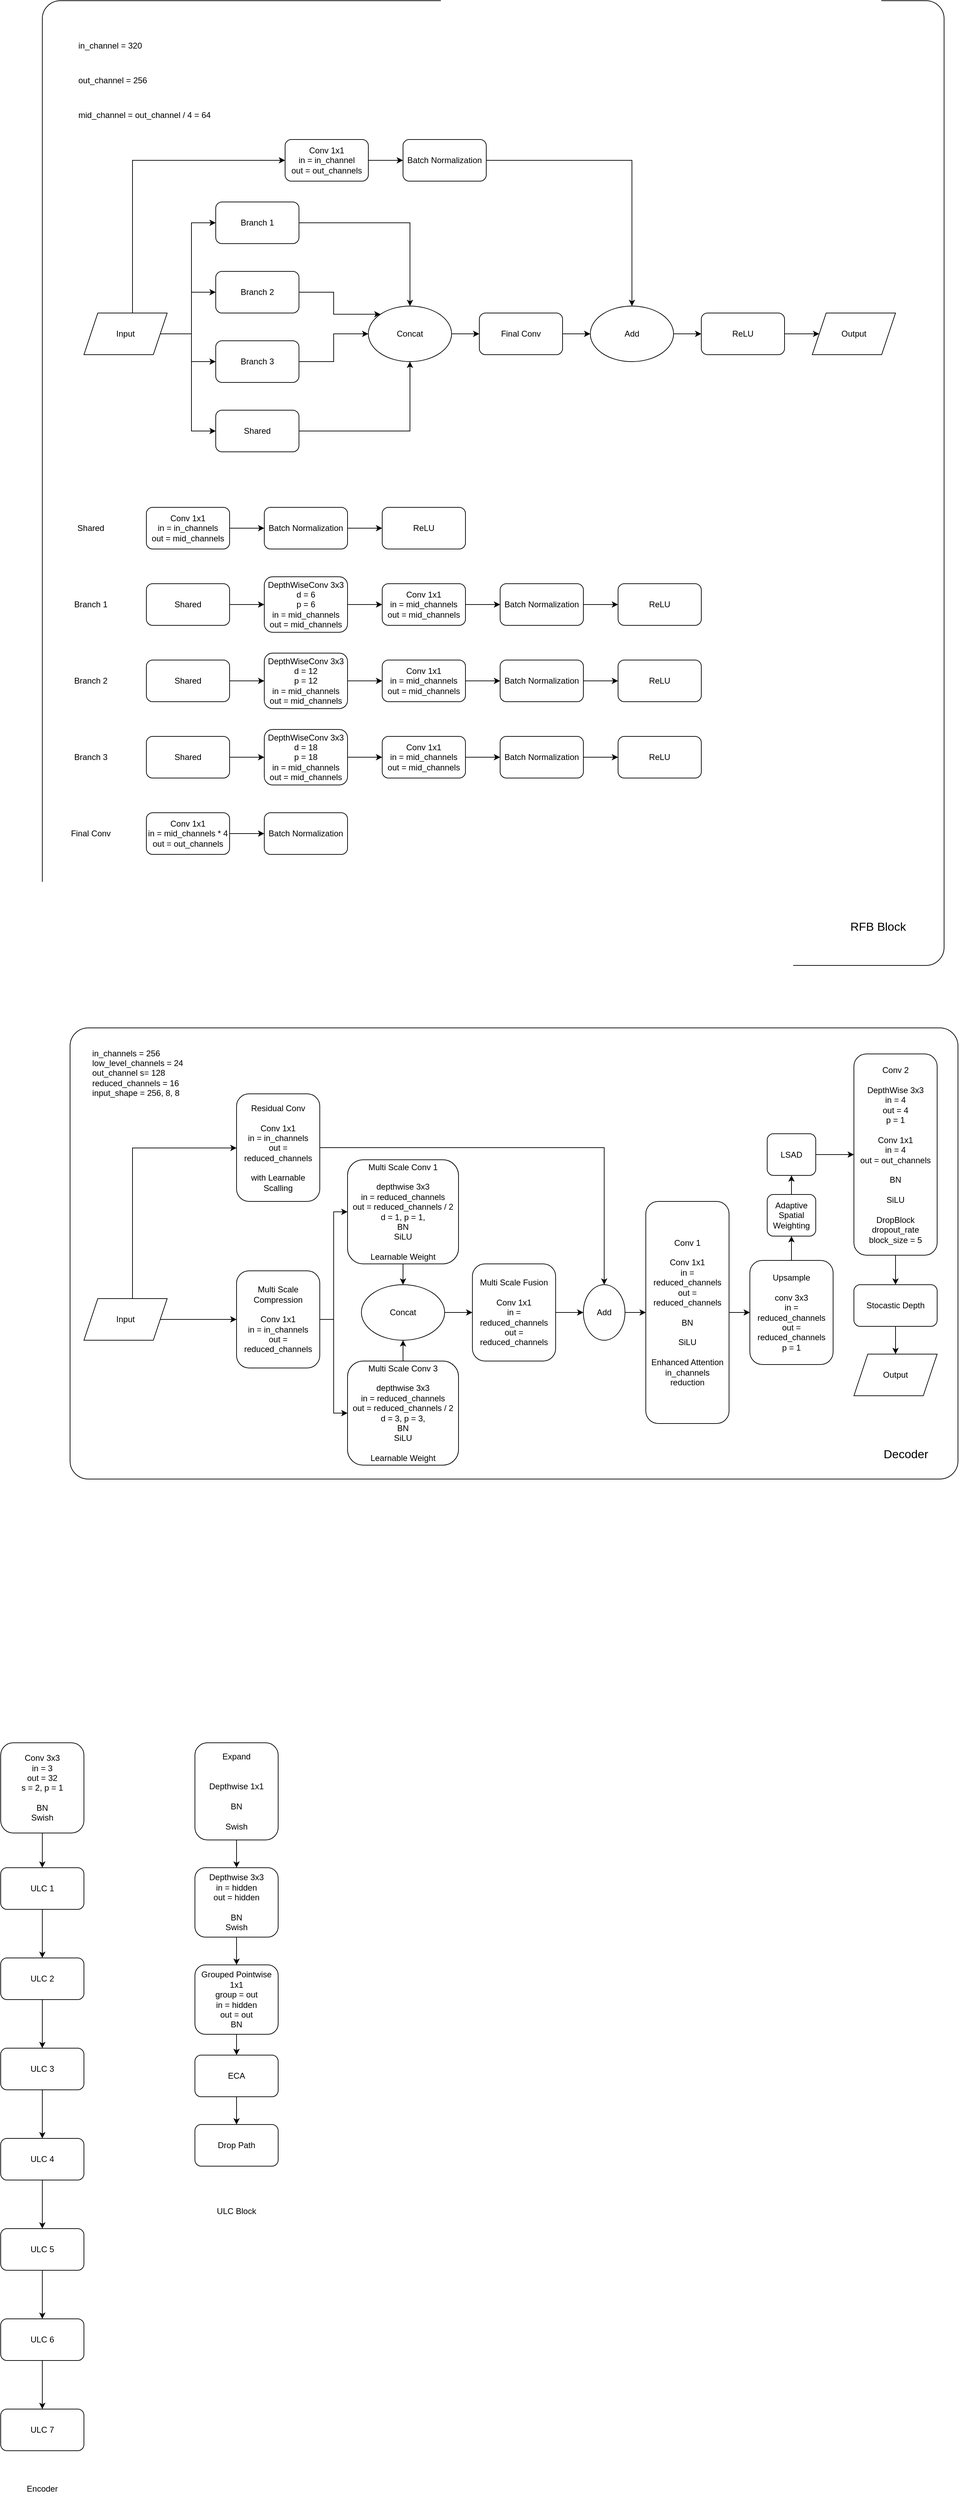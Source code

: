 <mxfile version="27.2.0">
  <diagram name="Page-1" id="Wpb7lffDQaTQN_STUFut">
    <mxGraphModel dx="1998" dy="1765" grid="1" gridSize="10" guides="1" tooltips="1" connect="1" arrows="1" fold="1" page="1" pageScale="1" pageWidth="850" pageHeight="1100" math="0" shadow="0">
      <root>
        <mxCell id="0" />
        <mxCell id="1" parent="0" />
        <mxCell id="ULMexEgT5RFxVUXGFJnt-53" value="" style="group" parent="1" vertex="1" connectable="0">
          <mxGeometry x="-100" y="-70" width="1300" height="1390" as="geometry" />
        </mxCell>
        <mxCell id="ULMexEgT5RFxVUXGFJnt-51" value="" style="rounded=1;whiteSpace=wrap;html=1;arcSize=2;" parent="ULMexEgT5RFxVUXGFJnt-53" vertex="1">
          <mxGeometry width="1300" height="1390" as="geometry" />
        </mxCell>
        <mxCell id="5yk39SSH48Gkq1F0wZIZ-6" style="edgeStyle=orthogonalEdgeStyle;rounded=0;orthogonalLoop=1;jettySize=auto;html=1;" parent="ULMexEgT5RFxVUXGFJnt-53" source="5yk39SSH48Gkq1F0wZIZ-1" target="5yk39SSH48Gkq1F0wZIZ-5" edge="1">
          <mxGeometry relative="1" as="geometry" />
        </mxCell>
        <mxCell id="5yk39SSH48Gkq1F0wZIZ-1" value="Branch 1" style="rounded=1;whiteSpace=wrap;html=1;" parent="ULMexEgT5RFxVUXGFJnt-53" vertex="1">
          <mxGeometry x="250" y="290" width="120" height="60" as="geometry" />
        </mxCell>
        <mxCell id="5yk39SSH48Gkq1F0wZIZ-7" style="edgeStyle=orthogonalEdgeStyle;rounded=0;orthogonalLoop=1;jettySize=auto;html=1;entryX=0;entryY=0;entryDx=0;entryDy=0;" parent="ULMexEgT5RFxVUXGFJnt-53" source="5yk39SSH48Gkq1F0wZIZ-2" target="5yk39SSH48Gkq1F0wZIZ-5" edge="1">
          <mxGeometry relative="1" as="geometry" />
        </mxCell>
        <mxCell id="5yk39SSH48Gkq1F0wZIZ-2" value="Branch 2" style="rounded=1;whiteSpace=wrap;html=1;" parent="ULMexEgT5RFxVUXGFJnt-53" vertex="1">
          <mxGeometry x="250" y="390" width="120" height="60" as="geometry" />
        </mxCell>
        <mxCell id="5yk39SSH48Gkq1F0wZIZ-8" style="edgeStyle=orthogonalEdgeStyle;rounded=0;orthogonalLoop=1;jettySize=auto;html=1;entryX=0;entryY=0.5;entryDx=0;entryDy=0;" parent="ULMexEgT5RFxVUXGFJnt-53" source="5yk39SSH48Gkq1F0wZIZ-3" target="5yk39SSH48Gkq1F0wZIZ-5" edge="1">
          <mxGeometry relative="1" as="geometry" />
        </mxCell>
        <mxCell id="5yk39SSH48Gkq1F0wZIZ-3" value="Branch 3" style="rounded=1;whiteSpace=wrap;html=1;" parent="ULMexEgT5RFxVUXGFJnt-53" vertex="1">
          <mxGeometry x="250" y="490" width="120" height="60" as="geometry" />
        </mxCell>
        <mxCell id="5yk39SSH48Gkq1F0wZIZ-9" style="edgeStyle=orthogonalEdgeStyle;rounded=0;orthogonalLoop=1;jettySize=auto;html=1;entryX=0.5;entryY=1;entryDx=0;entryDy=0;" parent="ULMexEgT5RFxVUXGFJnt-53" source="5yk39SSH48Gkq1F0wZIZ-4" target="5yk39SSH48Gkq1F0wZIZ-5" edge="1">
          <mxGeometry relative="1" as="geometry" />
        </mxCell>
        <mxCell id="5yk39SSH48Gkq1F0wZIZ-4" value="Shared" style="rounded=1;whiteSpace=wrap;html=1;" parent="ULMexEgT5RFxVUXGFJnt-53" vertex="1">
          <mxGeometry x="250" y="590" width="120" height="60" as="geometry" />
        </mxCell>
        <mxCell id="5yk39SSH48Gkq1F0wZIZ-11" value="" style="edgeStyle=orthogonalEdgeStyle;rounded=0;orthogonalLoop=1;jettySize=auto;html=1;" parent="ULMexEgT5RFxVUXGFJnt-53" source="5yk39SSH48Gkq1F0wZIZ-5" target="5yk39SSH48Gkq1F0wZIZ-10" edge="1">
          <mxGeometry relative="1" as="geometry" />
        </mxCell>
        <mxCell id="5yk39SSH48Gkq1F0wZIZ-5" value="Concat" style="ellipse;whiteSpace=wrap;html=1;" parent="ULMexEgT5RFxVUXGFJnt-53" vertex="1">
          <mxGeometry x="470" y="440" width="120" height="80" as="geometry" />
        </mxCell>
        <mxCell id="5yk39SSH48Gkq1F0wZIZ-13" value="" style="edgeStyle=orthogonalEdgeStyle;rounded=0;orthogonalLoop=1;jettySize=auto;html=1;" parent="ULMexEgT5RFxVUXGFJnt-53" source="5yk39SSH48Gkq1F0wZIZ-10" target="5yk39SSH48Gkq1F0wZIZ-12" edge="1">
          <mxGeometry relative="1" as="geometry" />
        </mxCell>
        <mxCell id="5yk39SSH48Gkq1F0wZIZ-10" value="Final Conv" style="rounded=1;whiteSpace=wrap;html=1;" parent="ULMexEgT5RFxVUXGFJnt-53" vertex="1">
          <mxGeometry x="630" y="450" width="120" height="60" as="geometry" />
        </mxCell>
        <mxCell id="5yk39SSH48Gkq1F0wZIZ-21" value="" style="edgeStyle=orthogonalEdgeStyle;rounded=0;orthogonalLoop=1;jettySize=auto;html=1;" parent="ULMexEgT5RFxVUXGFJnt-53" source="5yk39SSH48Gkq1F0wZIZ-12" target="5yk39SSH48Gkq1F0wZIZ-20" edge="1">
          <mxGeometry relative="1" as="geometry" />
        </mxCell>
        <mxCell id="5yk39SSH48Gkq1F0wZIZ-12" value="Add" style="ellipse;whiteSpace=wrap;html=1;" parent="ULMexEgT5RFxVUXGFJnt-53" vertex="1">
          <mxGeometry x="790" y="440" width="120" height="80" as="geometry" />
        </mxCell>
        <mxCell id="5yk39SSH48Gkq1F0wZIZ-15" style="edgeStyle=orthogonalEdgeStyle;rounded=0;orthogonalLoop=1;jettySize=auto;html=1;entryX=0;entryY=0.5;entryDx=0;entryDy=0;" parent="ULMexEgT5RFxVUXGFJnt-53" source="5yk39SSH48Gkq1F0wZIZ-14" target="5yk39SSH48Gkq1F0wZIZ-3" edge="1">
          <mxGeometry relative="1" as="geometry" />
        </mxCell>
        <mxCell id="5yk39SSH48Gkq1F0wZIZ-16" style="edgeStyle=orthogonalEdgeStyle;rounded=0;orthogonalLoop=1;jettySize=auto;html=1;entryX=0;entryY=0.5;entryDx=0;entryDy=0;" parent="ULMexEgT5RFxVUXGFJnt-53" source="5yk39SSH48Gkq1F0wZIZ-14" target="5yk39SSH48Gkq1F0wZIZ-2" edge="1">
          <mxGeometry relative="1" as="geometry" />
        </mxCell>
        <mxCell id="5yk39SSH48Gkq1F0wZIZ-17" style="edgeStyle=orthogonalEdgeStyle;rounded=0;orthogonalLoop=1;jettySize=auto;html=1;entryX=0;entryY=0.5;entryDx=0;entryDy=0;" parent="ULMexEgT5RFxVUXGFJnt-53" source="5yk39SSH48Gkq1F0wZIZ-14" target="5yk39SSH48Gkq1F0wZIZ-1" edge="1">
          <mxGeometry relative="1" as="geometry" />
        </mxCell>
        <mxCell id="5yk39SSH48Gkq1F0wZIZ-18" style="edgeStyle=orthogonalEdgeStyle;rounded=0;orthogonalLoop=1;jettySize=auto;html=1;entryX=0;entryY=0.5;entryDx=0;entryDy=0;" parent="ULMexEgT5RFxVUXGFJnt-53" source="5yk39SSH48Gkq1F0wZIZ-14" target="5yk39SSH48Gkq1F0wZIZ-4" edge="1">
          <mxGeometry relative="1" as="geometry" />
        </mxCell>
        <mxCell id="ULMexEgT5RFxVUXGFJnt-49" style="edgeStyle=orthogonalEdgeStyle;rounded=0;orthogonalLoop=1;jettySize=auto;html=1;entryX=0;entryY=0.5;entryDx=0;entryDy=0;" parent="ULMexEgT5RFxVUXGFJnt-53" source="5yk39SSH48Gkq1F0wZIZ-14" target="ULMexEgT5RFxVUXGFJnt-47" edge="1">
          <mxGeometry relative="1" as="geometry">
            <Array as="points">
              <mxPoint x="130" y="230" />
            </Array>
          </mxGeometry>
        </mxCell>
        <mxCell id="5yk39SSH48Gkq1F0wZIZ-14" value="Input" style="shape=parallelogram;perimeter=parallelogramPerimeter;whiteSpace=wrap;html=1;fixedSize=1;" parent="ULMexEgT5RFxVUXGFJnt-53" vertex="1">
          <mxGeometry x="60" y="450" width="120" height="60" as="geometry" />
        </mxCell>
        <mxCell id="5yk39SSH48Gkq1F0wZIZ-23" value="" style="edgeStyle=orthogonalEdgeStyle;rounded=0;orthogonalLoop=1;jettySize=auto;html=1;" parent="ULMexEgT5RFxVUXGFJnt-53" source="5yk39SSH48Gkq1F0wZIZ-20" target="5yk39SSH48Gkq1F0wZIZ-22" edge="1">
          <mxGeometry relative="1" as="geometry" />
        </mxCell>
        <mxCell id="5yk39SSH48Gkq1F0wZIZ-20" value="ReLU" style="rounded=1;whiteSpace=wrap;html=1;" parent="ULMexEgT5RFxVUXGFJnt-53" vertex="1">
          <mxGeometry x="950" y="450" width="120" height="60" as="geometry" />
        </mxCell>
        <mxCell id="5yk39SSH48Gkq1F0wZIZ-22" value="Output" style="shape=parallelogram;perimeter=parallelogramPerimeter;whiteSpace=wrap;html=1;fixedSize=1;" parent="ULMexEgT5RFxVUXGFJnt-53" vertex="1">
          <mxGeometry x="1110" y="450" width="120" height="60" as="geometry" />
        </mxCell>
        <mxCell id="ULMexEgT5RFxVUXGFJnt-4" style="edgeStyle=orthogonalEdgeStyle;rounded=0;orthogonalLoop=1;jettySize=auto;html=1;" parent="ULMexEgT5RFxVUXGFJnt-53" source="ULMexEgT5RFxVUXGFJnt-1" target="ULMexEgT5RFxVUXGFJnt-2" edge="1">
          <mxGeometry relative="1" as="geometry" />
        </mxCell>
        <mxCell id="ULMexEgT5RFxVUXGFJnt-1" value="Conv 1x1&lt;div&gt;in = in_channels&lt;/div&gt;&lt;div&gt;out = mid_channels&lt;/div&gt;" style="rounded=1;whiteSpace=wrap;html=1;" parent="ULMexEgT5RFxVUXGFJnt-53" vertex="1">
          <mxGeometry x="150" y="730" width="120" height="60" as="geometry" />
        </mxCell>
        <mxCell id="ULMexEgT5RFxVUXGFJnt-5" style="edgeStyle=orthogonalEdgeStyle;rounded=0;orthogonalLoop=1;jettySize=auto;html=1;entryX=0;entryY=0.5;entryDx=0;entryDy=0;" parent="ULMexEgT5RFxVUXGFJnt-53" source="ULMexEgT5RFxVUXGFJnt-2" target="ULMexEgT5RFxVUXGFJnt-3" edge="1">
          <mxGeometry relative="1" as="geometry" />
        </mxCell>
        <mxCell id="ULMexEgT5RFxVUXGFJnt-2" value="Batch Normalization" style="rounded=1;whiteSpace=wrap;html=1;" parent="ULMexEgT5RFxVUXGFJnt-53" vertex="1">
          <mxGeometry x="320" y="730" width="120" height="60" as="geometry" />
        </mxCell>
        <mxCell id="ULMexEgT5RFxVUXGFJnt-3" value="ReLU" style="rounded=1;whiteSpace=wrap;html=1;" parent="ULMexEgT5RFxVUXGFJnt-53" vertex="1">
          <mxGeometry x="490" y="730" width="120" height="60" as="geometry" />
        </mxCell>
        <mxCell id="ULMexEgT5RFxVUXGFJnt-6" value="Shared" style="text;html=1;align=center;verticalAlign=middle;whiteSpace=wrap;rounded=0;" parent="ULMexEgT5RFxVUXGFJnt-53" vertex="1">
          <mxGeometry x="40" y="745" width="60" height="30" as="geometry" />
        </mxCell>
        <mxCell id="ULMexEgT5RFxVUXGFJnt-7" style="edgeStyle=orthogonalEdgeStyle;rounded=0;orthogonalLoop=1;jettySize=auto;html=1;" parent="ULMexEgT5RFxVUXGFJnt-53" source="ULMexEgT5RFxVUXGFJnt-8" target="ULMexEgT5RFxVUXGFJnt-10" edge="1">
          <mxGeometry relative="1" as="geometry" />
        </mxCell>
        <mxCell id="ULMexEgT5RFxVUXGFJnt-8" value="DepthWiseConv 3x3&lt;div&gt;d = 6&lt;/div&gt;&lt;div&gt;p = 6&lt;/div&gt;&lt;div&gt;in = mid_channels&lt;/div&gt;&lt;div&gt;&lt;span style=&quot;caret-color: rgba(0, 0, 0, 0);&quot;&gt;out = mid_channels&lt;/span&gt;&lt;/div&gt;" style="rounded=1;whiteSpace=wrap;html=1;" parent="ULMexEgT5RFxVUXGFJnt-53" vertex="1">
          <mxGeometry x="320" y="830" width="120" height="80" as="geometry" />
        </mxCell>
        <mxCell id="ULMexEgT5RFxVUXGFJnt-9" style="edgeStyle=orthogonalEdgeStyle;rounded=0;orthogonalLoop=1;jettySize=auto;html=1;entryX=0;entryY=0.5;entryDx=0;entryDy=0;" parent="ULMexEgT5RFxVUXGFJnt-53" source="ULMexEgT5RFxVUXGFJnt-10" target="ULMexEgT5RFxVUXGFJnt-11" edge="1">
          <mxGeometry relative="1" as="geometry" />
        </mxCell>
        <mxCell id="ULMexEgT5RFxVUXGFJnt-10" value="Conv 1x1&lt;div&gt;&lt;div style=&quot;caret-color: rgba(0, 0, 0, 0);&quot;&gt;in = mid_channels&lt;/div&gt;&lt;div style=&quot;caret-color: rgba(0, 0, 0, 0);&quot;&gt;&lt;span style=&quot;caret-color: rgba(0, 0, 0, 0);&quot;&gt;out = mid_channels&lt;/span&gt;&lt;/div&gt;&lt;/div&gt;" style="rounded=1;whiteSpace=wrap;html=1;" parent="ULMexEgT5RFxVUXGFJnt-53" vertex="1">
          <mxGeometry x="490" y="840" width="120" height="60" as="geometry" />
        </mxCell>
        <mxCell id="ULMexEgT5RFxVUXGFJnt-14" value="" style="edgeStyle=orthogonalEdgeStyle;rounded=0;orthogonalLoop=1;jettySize=auto;html=1;" parent="ULMexEgT5RFxVUXGFJnt-53" source="ULMexEgT5RFxVUXGFJnt-11" target="ULMexEgT5RFxVUXGFJnt-13" edge="1">
          <mxGeometry relative="1" as="geometry" />
        </mxCell>
        <mxCell id="ULMexEgT5RFxVUXGFJnt-11" value="Batch Normalization" style="rounded=1;whiteSpace=wrap;html=1;" parent="ULMexEgT5RFxVUXGFJnt-53" vertex="1">
          <mxGeometry x="660" y="840" width="120" height="60" as="geometry" />
        </mxCell>
        <mxCell id="ULMexEgT5RFxVUXGFJnt-12" value="Branch 1" style="text;html=1;align=center;verticalAlign=middle;whiteSpace=wrap;rounded=0;" parent="ULMexEgT5RFxVUXGFJnt-53" vertex="1">
          <mxGeometry x="40" y="855" width="60" height="30" as="geometry" />
        </mxCell>
        <mxCell id="ULMexEgT5RFxVUXGFJnt-13" value="ReLU" style="rounded=1;whiteSpace=wrap;html=1;" parent="ULMexEgT5RFxVUXGFJnt-53" vertex="1">
          <mxGeometry x="830" y="840" width="120" height="60" as="geometry" />
        </mxCell>
        <mxCell id="ULMexEgT5RFxVUXGFJnt-15" style="edgeStyle=orthogonalEdgeStyle;rounded=0;orthogonalLoop=1;jettySize=auto;html=1;" parent="ULMexEgT5RFxVUXGFJnt-53" source="ULMexEgT5RFxVUXGFJnt-16" target="ULMexEgT5RFxVUXGFJnt-18" edge="1">
          <mxGeometry relative="1" as="geometry" />
        </mxCell>
        <mxCell id="ULMexEgT5RFxVUXGFJnt-16" value="DepthWiseConv 3x3&lt;div&gt;d = 12&lt;/div&gt;&lt;div&gt;p = 12&lt;/div&gt;&lt;div&gt;&lt;div style=&quot;caret-color: rgba(0, 0, 0, 0);&quot;&gt;in = mid_channels&lt;/div&gt;&lt;div style=&quot;caret-color: rgba(0, 0, 0, 0);&quot;&gt;&lt;span style=&quot;caret-color: rgba(0, 0, 0, 0);&quot;&gt;out = mid_channels&lt;/span&gt;&lt;/div&gt;&lt;/div&gt;" style="rounded=1;whiteSpace=wrap;html=1;" parent="ULMexEgT5RFxVUXGFJnt-53" vertex="1">
          <mxGeometry x="320" y="940" width="120" height="80" as="geometry" />
        </mxCell>
        <mxCell id="ULMexEgT5RFxVUXGFJnt-17" style="edgeStyle=orthogonalEdgeStyle;rounded=0;orthogonalLoop=1;jettySize=auto;html=1;entryX=0;entryY=0.5;entryDx=0;entryDy=0;" parent="ULMexEgT5RFxVUXGFJnt-53" source="ULMexEgT5RFxVUXGFJnt-18" target="ULMexEgT5RFxVUXGFJnt-20" edge="1">
          <mxGeometry relative="1" as="geometry" />
        </mxCell>
        <mxCell id="ULMexEgT5RFxVUXGFJnt-18" value="Conv 1x1&lt;div&gt;&lt;div style=&quot;caret-color: rgba(0, 0, 0, 0);&quot;&gt;in = mid_channels&lt;/div&gt;&lt;div style=&quot;caret-color: rgba(0, 0, 0, 0);&quot;&gt;&lt;span style=&quot;caret-color: rgba(0, 0, 0, 0);&quot;&gt;out = mid_channels&lt;/span&gt;&lt;/div&gt;&lt;/div&gt;" style="rounded=1;whiteSpace=wrap;html=1;" parent="ULMexEgT5RFxVUXGFJnt-53" vertex="1">
          <mxGeometry x="490" y="950" width="120" height="60" as="geometry" />
        </mxCell>
        <mxCell id="ULMexEgT5RFxVUXGFJnt-19" value="" style="edgeStyle=orthogonalEdgeStyle;rounded=0;orthogonalLoop=1;jettySize=auto;html=1;" parent="ULMexEgT5RFxVUXGFJnt-53" source="ULMexEgT5RFxVUXGFJnt-20" target="ULMexEgT5RFxVUXGFJnt-22" edge="1">
          <mxGeometry relative="1" as="geometry" />
        </mxCell>
        <mxCell id="ULMexEgT5RFxVUXGFJnt-20" value="Batch Normalization" style="rounded=1;whiteSpace=wrap;html=1;" parent="ULMexEgT5RFxVUXGFJnt-53" vertex="1">
          <mxGeometry x="660" y="950" width="120" height="60" as="geometry" />
        </mxCell>
        <mxCell id="ULMexEgT5RFxVUXGFJnt-21" value="Branch 2" style="text;html=1;align=center;verticalAlign=middle;whiteSpace=wrap;rounded=0;" parent="ULMexEgT5RFxVUXGFJnt-53" vertex="1">
          <mxGeometry x="40" y="965" width="60" height="30" as="geometry" />
        </mxCell>
        <mxCell id="ULMexEgT5RFxVUXGFJnt-22" value="ReLU" style="rounded=1;whiteSpace=wrap;html=1;" parent="ULMexEgT5RFxVUXGFJnt-53" vertex="1">
          <mxGeometry x="830" y="950" width="120" height="60" as="geometry" />
        </mxCell>
        <mxCell id="ULMexEgT5RFxVUXGFJnt-23" style="edgeStyle=orthogonalEdgeStyle;rounded=0;orthogonalLoop=1;jettySize=auto;html=1;" parent="ULMexEgT5RFxVUXGFJnt-53" source="ULMexEgT5RFxVUXGFJnt-24" target="ULMexEgT5RFxVUXGFJnt-26" edge="1">
          <mxGeometry relative="1" as="geometry" />
        </mxCell>
        <mxCell id="ULMexEgT5RFxVUXGFJnt-24" value="DepthWiseConv 3x3&lt;div&gt;d = 18&lt;/div&gt;&lt;div&gt;p = 18&lt;/div&gt;&lt;div&gt;&lt;div style=&quot;caret-color: rgba(0, 0, 0, 0);&quot;&gt;in = mid_channels&lt;/div&gt;&lt;div style=&quot;caret-color: rgba(0, 0, 0, 0);&quot;&gt;&lt;span style=&quot;caret-color: rgba(0, 0, 0, 0);&quot;&gt;out = mid_channels&lt;/span&gt;&lt;/div&gt;&lt;/div&gt;" style="rounded=1;whiteSpace=wrap;html=1;" parent="ULMexEgT5RFxVUXGFJnt-53" vertex="1">
          <mxGeometry x="320" y="1050" width="120" height="80" as="geometry" />
        </mxCell>
        <mxCell id="ULMexEgT5RFxVUXGFJnt-25" style="edgeStyle=orthogonalEdgeStyle;rounded=0;orthogonalLoop=1;jettySize=auto;html=1;entryX=0;entryY=0.5;entryDx=0;entryDy=0;" parent="ULMexEgT5RFxVUXGFJnt-53" source="ULMexEgT5RFxVUXGFJnt-26" target="ULMexEgT5RFxVUXGFJnt-28" edge="1">
          <mxGeometry relative="1" as="geometry" />
        </mxCell>
        <mxCell id="ULMexEgT5RFxVUXGFJnt-26" value="Conv 1x1&lt;div&gt;&lt;div style=&quot;caret-color: rgba(0, 0, 0, 0);&quot;&gt;in = mid_channels&lt;/div&gt;&lt;div style=&quot;caret-color: rgba(0, 0, 0, 0);&quot;&gt;&lt;span style=&quot;caret-color: rgba(0, 0, 0, 0);&quot;&gt;out = mid_channels&lt;/span&gt;&lt;/div&gt;&lt;/div&gt;" style="rounded=1;whiteSpace=wrap;html=1;" parent="ULMexEgT5RFxVUXGFJnt-53" vertex="1">
          <mxGeometry x="490" y="1060" width="120" height="60" as="geometry" />
        </mxCell>
        <mxCell id="ULMexEgT5RFxVUXGFJnt-27" value="" style="edgeStyle=orthogonalEdgeStyle;rounded=0;orthogonalLoop=1;jettySize=auto;html=1;" parent="ULMexEgT5RFxVUXGFJnt-53" source="ULMexEgT5RFxVUXGFJnt-28" target="ULMexEgT5RFxVUXGFJnt-30" edge="1">
          <mxGeometry relative="1" as="geometry" />
        </mxCell>
        <mxCell id="ULMexEgT5RFxVUXGFJnt-28" value="Batch Normalization" style="rounded=1;whiteSpace=wrap;html=1;" parent="ULMexEgT5RFxVUXGFJnt-53" vertex="1">
          <mxGeometry x="660" y="1060" width="120" height="60" as="geometry" />
        </mxCell>
        <mxCell id="ULMexEgT5RFxVUXGFJnt-29" value="Branch 3" style="text;html=1;align=center;verticalAlign=middle;whiteSpace=wrap;rounded=0;" parent="ULMexEgT5RFxVUXGFJnt-53" vertex="1">
          <mxGeometry x="40" y="1075" width="60" height="30" as="geometry" />
        </mxCell>
        <mxCell id="ULMexEgT5RFxVUXGFJnt-30" value="ReLU" style="rounded=1;whiteSpace=wrap;html=1;" parent="ULMexEgT5RFxVUXGFJnt-53" vertex="1">
          <mxGeometry x="830" y="1060" width="120" height="60" as="geometry" />
        </mxCell>
        <mxCell id="ULMexEgT5RFxVUXGFJnt-31" value="mid_channel = out_channel / 4 = 64" style="text;html=1;align=left;verticalAlign=middle;whiteSpace=wrap;rounded=0;" parent="ULMexEgT5RFxVUXGFJnt-53" vertex="1">
          <mxGeometry x="50" y="150" width="230" height="30" as="geometry" />
        </mxCell>
        <mxCell id="ULMexEgT5RFxVUXGFJnt-32" value="in_channel = 320" style="text;html=1;align=left;verticalAlign=middle;whiteSpace=wrap;rounded=0;" parent="ULMexEgT5RFxVUXGFJnt-53" vertex="1">
          <mxGeometry x="50" y="50" width="170" height="30" as="geometry" />
        </mxCell>
        <mxCell id="ULMexEgT5RFxVUXGFJnt-33" value="out_channel = 256" style="text;html=1;align=left;verticalAlign=middle;whiteSpace=wrap;rounded=0;" parent="ULMexEgT5RFxVUXGFJnt-53" vertex="1">
          <mxGeometry x="50" y="100" width="170" height="30" as="geometry" />
        </mxCell>
        <mxCell id="ULMexEgT5RFxVUXGFJnt-37" value="" style="edgeStyle=orthogonalEdgeStyle;rounded=0;orthogonalLoop=1;jettySize=auto;html=1;" parent="ULMexEgT5RFxVUXGFJnt-53" source="ULMexEgT5RFxVUXGFJnt-34" target="ULMexEgT5RFxVUXGFJnt-8" edge="1">
          <mxGeometry relative="1" as="geometry" />
        </mxCell>
        <mxCell id="ULMexEgT5RFxVUXGFJnt-34" value="Shared" style="rounded=1;whiteSpace=wrap;html=1;" parent="ULMexEgT5RFxVUXGFJnt-53" vertex="1">
          <mxGeometry x="150" y="840" width="120" height="60" as="geometry" />
        </mxCell>
        <mxCell id="ULMexEgT5RFxVUXGFJnt-38" value="" style="edgeStyle=orthogonalEdgeStyle;rounded=0;orthogonalLoop=1;jettySize=auto;html=1;" parent="ULMexEgT5RFxVUXGFJnt-53" source="ULMexEgT5RFxVUXGFJnt-35" target="ULMexEgT5RFxVUXGFJnt-16" edge="1">
          <mxGeometry relative="1" as="geometry" />
        </mxCell>
        <mxCell id="ULMexEgT5RFxVUXGFJnt-35" value="Shared" style="rounded=1;whiteSpace=wrap;html=1;" parent="ULMexEgT5RFxVUXGFJnt-53" vertex="1">
          <mxGeometry x="150" y="950" width="120" height="60" as="geometry" />
        </mxCell>
        <mxCell id="ULMexEgT5RFxVUXGFJnt-39" value="" style="edgeStyle=orthogonalEdgeStyle;rounded=0;orthogonalLoop=1;jettySize=auto;html=1;" parent="ULMexEgT5RFxVUXGFJnt-53" source="ULMexEgT5RFxVUXGFJnt-36" target="ULMexEgT5RFxVUXGFJnt-24" edge="1">
          <mxGeometry relative="1" as="geometry" />
        </mxCell>
        <mxCell id="ULMexEgT5RFxVUXGFJnt-36" value="Shared" style="rounded=1;whiteSpace=wrap;html=1;" parent="ULMexEgT5RFxVUXGFJnt-53" vertex="1">
          <mxGeometry x="150" y="1060" width="120" height="60" as="geometry" />
        </mxCell>
        <mxCell id="ULMexEgT5RFxVUXGFJnt-40" style="edgeStyle=orthogonalEdgeStyle;rounded=0;orthogonalLoop=1;jettySize=auto;html=1;" parent="ULMexEgT5RFxVUXGFJnt-53" source="ULMexEgT5RFxVUXGFJnt-41" target="ULMexEgT5RFxVUXGFJnt-43" edge="1">
          <mxGeometry relative="1" as="geometry" />
        </mxCell>
        <mxCell id="ULMexEgT5RFxVUXGFJnt-41" value="Conv 1x1&lt;div&gt;in = mid_channels * 4&lt;/div&gt;&lt;div&gt;out = out_channels&lt;/div&gt;" style="rounded=1;whiteSpace=wrap;html=1;" parent="ULMexEgT5RFxVUXGFJnt-53" vertex="1">
          <mxGeometry x="150" y="1170" width="120" height="60" as="geometry" />
        </mxCell>
        <mxCell id="ULMexEgT5RFxVUXGFJnt-43" value="Batch Normalization" style="rounded=1;whiteSpace=wrap;html=1;" parent="ULMexEgT5RFxVUXGFJnt-53" vertex="1">
          <mxGeometry x="320" y="1170" width="120" height="60" as="geometry" />
        </mxCell>
        <mxCell id="ULMexEgT5RFxVUXGFJnt-45" value="Final Conv" style="text;html=1;align=center;verticalAlign=middle;whiteSpace=wrap;rounded=0;" parent="ULMexEgT5RFxVUXGFJnt-53" vertex="1">
          <mxGeometry x="40" y="1185" width="60" height="30" as="geometry" />
        </mxCell>
        <mxCell id="ULMexEgT5RFxVUXGFJnt-46" style="edgeStyle=orthogonalEdgeStyle;rounded=0;orthogonalLoop=1;jettySize=auto;html=1;" parent="ULMexEgT5RFxVUXGFJnt-53" source="ULMexEgT5RFxVUXGFJnt-47" target="ULMexEgT5RFxVUXGFJnt-48" edge="1">
          <mxGeometry relative="1" as="geometry" />
        </mxCell>
        <mxCell id="ULMexEgT5RFxVUXGFJnt-47" value="Conv 1x1&lt;div&gt;in = in_channel&lt;/div&gt;&lt;div&gt;out = out_channels&lt;/div&gt;" style="rounded=1;whiteSpace=wrap;html=1;" parent="ULMexEgT5RFxVUXGFJnt-53" vertex="1">
          <mxGeometry x="350" y="200" width="120" height="60" as="geometry" />
        </mxCell>
        <mxCell id="ULMexEgT5RFxVUXGFJnt-50" style="edgeStyle=orthogonalEdgeStyle;rounded=0;orthogonalLoop=1;jettySize=auto;html=1;entryX=0.5;entryY=0;entryDx=0;entryDy=0;" parent="ULMexEgT5RFxVUXGFJnt-53" source="ULMexEgT5RFxVUXGFJnt-48" target="5yk39SSH48Gkq1F0wZIZ-12" edge="1">
          <mxGeometry relative="1" as="geometry" />
        </mxCell>
        <mxCell id="ULMexEgT5RFxVUXGFJnt-48" value="Batch Normalization" style="rounded=1;whiteSpace=wrap;html=1;" parent="ULMexEgT5RFxVUXGFJnt-53" vertex="1">
          <mxGeometry x="520" y="200" width="120" height="60" as="geometry" />
        </mxCell>
        <mxCell id="ULMexEgT5RFxVUXGFJnt-52" value="RFB Block" style="text;html=1;align=center;verticalAlign=middle;whiteSpace=wrap;rounded=0;fontSize=17;" parent="ULMexEgT5RFxVUXGFJnt-53" vertex="1">
          <mxGeometry x="1160" y="1320" width="90" height="30" as="geometry" />
        </mxCell>
        <mxCell id="z89YqDohYfR149tu_x9s-14" value="" style="group" parent="1" vertex="1" connectable="0">
          <mxGeometry x="-60" y="1410" width="1280" height="650" as="geometry" />
        </mxCell>
        <mxCell id="z89YqDohYfR149tu_x9s-12" value="" style="rounded=1;whiteSpace=wrap;html=1;arcSize=4;" parent="z89YqDohYfR149tu_x9s-14" vertex="1">
          <mxGeometry width="1280" height="650" as="geometry" />
        </mxCell>
        <mxCell id="eNPJahaXqTW3j3RyROAE-3" style="edgeStyle=orthogonalEdgeStyle;rounded=0;orthogonalLoop=1;jettySize=auto;html=1;entryX=0;entryY=0.5;entryDx=0;entryDy=0;" parent="z89YqDohYfR149tu_x9s-14" source="eNPJahaXqTW3j3RyROAE-1" target="eNPJahaXqTW3j3RyROAE-2" edge="1">
          <mxGeometry relative="1" as="geometry">
            <Array as="points">
              <mxPoint x="90" y="173" />
              <mxPoint x="240" y="173" />
            </Array>
          </mxGeometry>
        </mxCell>
        <mxCell id="eNPJahaXqTW3j3RyROAE-5" style="edgeStyle=orthogonalEdgeStyle;rounded=0;orthogonalLoop=1;jettySize=auto;html=1;entryX=0;entryY=0.5;entryDx=0;entryDy=0;" parent="z89YqDohYfR149tu_x9s-14" source="eNPJahaXqTW3j3RyROAE-1" target="eNPJahaXqTW3j3RyROAE-4" edge="1">
          <mxGeometry relative="1" as="geometry" />
        </mxCell>
        <mxCell id="eNPJahaXqTW3j3RyROAE-1" value="Input" style="shape=parallelogram;perimeter=parallelogramPerimeter;whiteSpace=wrap;html=1;fixedSize=1;" parent="z89YqDohYfR149tu_x9s-14" vertex="1">
          <mxGeometry x="20" y="390" width="120" height="60" as="geometry" />
        </mxCell>
        <mxCell id="z89YqDohYfR149tu_x9s-6" style="edgeStyle=orthogonalEdgeStyle;rounded=0;orthogonalLoop=1;jettySize=auto;html=1;entryX=0.5;entryY=0;entryDx=0;entryDy=0;" parent="z89YqDohYfR149tu_x9s-14" source="eNPJahaXqTW3j3RyROAE-2" target="eNPJahaXqTW3j3RyROAE-19" edge="1">
          <mxGeometry relative="1" as="geometry" />
        </mxCell>
        <mxCell id="eNPJahaXqTW3j3RyROAE-2" value="&lt;div&gt;&lt;span style=&quot;caret-color: rgba(0, 0, 0, 0);&quot;&gt;Residual Conv&lt;/span&gt;&lt;/div&gt;&lt;span style=&quot;caret-color: rgba(0, 0, 0, 0);&quot;&gt;&lt;div&gt;&lt;span style=&quot;caret-color: rgba(0, 0, 0, 0);&quot;&gt;&lt;br&gt;&lt;/span&gt;&lt;/div&gt;Conv 1x1&lt;/span&gt;&lt;div style=&quot;caret-color: rgba(0, 0, 0, 0);&quot;&gt;in = in_channels&lt;/div&gt;&lt;div style=&quot;caret-color: rgba(0, 0, 0, 0);&quot;&gt;out = reduced_channels&lt;/div&gt;&lt;div style=&quot;caret-color: rgba(0, 0, 0, 0);&quot;&gt;&lt;br&gt;&lt;/div&gt;&lt;div style=&quot;caret-color: rgba(0, 0, 0, 0);&quot;&gt;with Learnable Scalling&lt;/div&gt;" style="rounded=1;whiteSpace=wrap;html=1;" parent="z89YqDohYfR149tu_x9s-14" vertex="1">
          <mxGeometry x="240" y="95" width="120" height="155" as="geometry" />
        </mxCell>
        <mxCell id="eNPJahaXqTW3j3RyROAE-8" style="edgeStyle=orthogonalEdgeStyle;rounded=0;orthogonalLoop=1;jettySize=auto;html=1;entryX=0;entryY=0.5;entryDx=0;entryDy=0;" parent="z89YqDohYfR149tu_x9s-14" source="eNPJahaXqTW3j3RyROAE-4" target="eNPJahaXqTW3j3RyROAE-6" edge="1">
          <mxGeometry relative="1" as="geometry" />
        </mxCell>
        <mxCell id="eNPJahaXqTW3j3RyROAE-9" style="edgeStyle=orthogonalEdgeStyle;rounded=0;orthogonalLoop=1;jettySize=auto;html=1;entryX=0;entryY=0.5;entryDx=0;entryDy=0;" parent="z89YqDohYfR149tu_x9s-14" source="eNPJahaXqTW3j3RyROAE-4" target="eNPJahaXqTW3j3RyROAE-7" edge="1">
          <mxGeometry relative="1" as="geometry" />
        </mxCell>
        <mxCell id="eNPJahaXqTW3j3RyROAE-4" value="Multi Scale Compression&lt;div&gt;&lt;br&gt;&lt;/div&gt;&lt;div&gt;&lt;span style=&quot;caret-color: rgba(0, 0, 0, 0);&quot;&gt;Conv 1x1&lt;/span&gt;&lt;div style=&quot;caret-color: rgba(0, 0, 0, 0);&quot;&gt;in = in_channels&lt;/div&gt;&lt;div style=&quot;caret-color: rgba(0, 0, 0, 0);&quot;&gt;out = reduced_channels&lt;/div&gt;&lt;/div&gt;" style="rounded=1;whiteSpace=wrap;html=1;" parent="z89YqDohYfR149tu_x9s-14" vertex="1">
          <mxGeometry x="240" y="350" width="120" height="140" as="geometry" />
        </mxCell>
        <mxCell id="z89YqDohYfR149tu_x9s-4" value="" style="edgeStyle=orthogonalEdgeStyle;rounded=0;orthogonalLoop=1;jettySize=auto;html=1;" parent="z89YqDohYfR149tu_x9s-14" source="eNPJahaXqTW3j3RyROAE-6" target="eNPJahaXqTW3j3RyROAE-10" edge="1">
          <mxGeometry relative="1" as="geometry" />
        </mxCell>
        <mxCell id="eNPJahaXqTW3j3RyROAE-6" value="Multi Scale Conv 1&lt;div&gt;&lt;br&gt;&lt;/div&gt;&lt;div&gt;depthwise 3x3&lt;/div&gt;&lt;div&gt;in = reduced_channels&lt;/div&gt;&lt;div&gt;out = reduced_channels / 2&lt;/div&gt;&lt;div&gt;d = 1, p = 1,&lt;/div&gt;&lt;div&gt;BN&lt;/div&gt;&lt;div&gt;SiLU&lt;br&gt;&lt;div&gt;&lt;br&gt;&lt;/div&gt;&lt;div&gt;&lt;span style=&quot;caret-color: rgba(0, 0, 0, 0);&quot;&gt;Learnable Weight&lt;/span&gt;&lt;/div&gt;&lt;/div&gt;" style="rounded=1;whiteSpace=wrap;html=1;" parent="z89YqDohYfR149tu_x9s-14" vertex="1">
          <mxGeometry x="400" y="190" width="160" height="150" as="geometry" />
        </mxCell>
        <mxCell id="z89YqDohYfR149tu_x9s-5" value="" style="edgeStyle=orthogonalEdgeStyle;rounded=0;orthogonalLoop=1;jettySize=auto;html=1;" parent="z89YqDohYfR149tu_x9s-14" source="eNPJahaXqTW3j3RyROAE-7" target="eNPJahaXqTW3j3RyROAE-10" edge="1">
          <mxGeometry relative="1" as="geometry" />
        </mxCell>
        <mxCell id="eNPJahaXqTW3j3RyROAE-7" value="&lt;span style=&quot;caret-color: rgba(0, 0, 0, 0);&quot;&gt;Multi Scale Conv 3&lt;/span&gt;&lt;div style=&quot;caret-color: rgba(0, 0, 0, 0);&quot;&gt;&lt;br&gt;&lt;/div&gt;&lt;div style=&quot;caret-color: rgba(0, 0, 0, 0);&quot;&gt;depthwise 3x3&lt;/div&gt;&lt;div style=&quot;caret-color: rgba(0, 0, 0, 0);&quot;&gt;&lt;div style=&quot;caret-color: rgba(0, 0, 0, 0);&quot;&gt;in = reduced_channels&lt;/div&gt;&lt;div style=&quot;caret-color: rgba(0, 0, 0, 0);&quot;&gt;out = reduced_channels / 2&lt;/div&gt;&lt;/div&gt;&lt;div style=&quot;caret-color: rgba(0, 0, 0, 0);&quot;&gt;d = 3, p = 3,&lt;/div&gt;&lt;div style=&quot;caret-color: rgba(0, 0, 0, 0);&quot;&gt;BN&lt;/div&gt;&lt;div style=&quot;caret-color: rgba(0, 0, 0, 0);&quot;&gt;SiLU&lt;br&gt;&lt;div&gt;&lt;br&gt;&lt;/div&gt;&lt;div&gt;&lt;span style=&quot;caret-color: rgba(0, 0, 0, 0);&quot;&gt;Learnable Weight&lt;/span&gt;&lt;/div&gt;&lt;/div&gt;" style="rounded=1;whiteSpace=wrap;html=1;" parent="z89YqDohYfR149tu_x9s-14" vertex="1">
          <mxGeometry x="400" y="480" width="160" height="150" as="geometry" />
        </mxCell>
        <mxCell id="eNPJahaXqTW3j3RyROAE-23" value="" style="edgeStyle=orthogonalEdgeStyle;rounded=0;orthogonalLoop=1;jettySize=auto;html=1;" parent="z89YqDohYfR149tu_x9s-14" source="eNPJahaXqTW3j3RyROAE-10" target="eNPJahaXqTW3j3RyROAE-22" edge="1">
          <mxGeometry relative="1" as="geometry" />
        </mxCell>
        <mxCell id="eNPJahaXqTW3j3RyROAE-10" value="Concat" style="ellipse;whiteSpace=wrap;html=1;" parent="z89YqDohYfR149tu_x9s-14" vertex="1">
          <mxGeometry x="420" y="370" width="120" height="80" as="geometry" />
        </mxCell>
        <mxCell id="eNPJahaXqTW3j3RyROAE-26" value="" style="edgeStyle=orthogonalEdgeStyle;rounded=0;orthogonalLoop=1;jettySize=auto;html=1;" parent="z89YqDohYfR149tu_x9s-14" source="eNPJahaXqTW3j3RyROAE-19" target="eNPJahaXqTW3j3RyROAE-25" edge="1">
          <mxGeometry relative="1" as="geometry" />
        </mxCell>
        <mxCell id="eNPJahaXqTW3j3RyROAE-19" value="Add" style="ellipse;whiteSpace=wrap;html=1;" parent="z89YqDohYfR149tu_x9s-14" vertex="1">
          <mxGeometry x="740" y="370" width="60" height="80" as="geometry" />
        </mxCell>
        <mxCell id="eNPJahaXqTW3j3RyROAE-24" value="" style="edgeStyle=orthogonalEdgeStyle;rounded=0;orthogonalLoop=1;jettySize=auto;html=1;" parent="z89YqDohYfR149tu_x9s-14" source="eNPJahaXqTW3j3RyROAE-22" target="eNPJahaXqTW3j3RyROAE-19" edge="1">
          <mxGeometry relative="1" as="geometry" />
        </mxCell>
        <mxCell id="eNPJahaXqTW3j3RyROAE-22" value="Multi Scale Fusion&lt;div&gt;&lt;br&gt;&lt;/div&gt;&lt;div&gt;&lt;span style=&quot;caret-color: rgba(0, 0, 0, 0);&quot;&gt;Conv 1x1&lt;/span&gt;&lt;div style=&quot;caret-color: rgba(0, 0, 0, 0);&quot;&gt;in = reduced_channels&lt;/div&gt;&lt;div style=&quot;caret-color: rgba(0, 0, 0, 0);&quot;&gt;out = reduced_channels&lt;/div&gt;&lt;/div&gt;" style="rounded=1;whiteSpace=wrap;html=1;" parent="z89YqDohYfR149tu_x9s-14" vertex="1">
          <mxGeometry x="580" y="340" width="120" height="140" as="geometry" />
        </mxCell>
        <mxCell id="eNPJahaXqTW3j3RyROAE-28" value="" style="edgeStyle=orthogonalEdgeStyle;rounded=0;orthogonalLoop=1;jettySize=auto;html=1;" parent="z89YqDohYfR149tu_x9s-14" source="eNPJahaXqTW3j3RyROAE-25" target="eNPJahaXqTW3j3RyROAE-27" edge="1">
          <mxGeometry relative="1" as="geometry" />
        </mxCell>
        <mxCell id="eNPJahaXqTW3j3RyROAE-25" value="Conv 1&lt;div&gt;&lt;br&gt;&lt;/div&gt;&lt;div&gt;&lt;span style=&quot;caret-color: rgba(0, 0, 0, 0);&quot;&gt;Conv 1x1&lt;/span&gt;&lt;div style=&quot;caret-color: rgba(0, 0, 0, 0);&quot;&gt;in = reduced_channels&lt;/div&gt;&lt;div style=&quot;caret-color: rgba(0, 0, 0, 0);&quot;&gt;out = reduced_channels&lt;/div&gt;&lt;/div&gt;&lt;div style=&quot;caret-color: rgba(0, 0, 0, 0);&quot;&gt;&lt;br&gt;&lt;/div&gt;&lt;div style=&quot;caret-color: rgba(0, 0, 0, 0);&quot;&gt;BN&lt;/div&gt;&lt;div style=&quot;caret-color: rgba(0, 0, 0, 0);&quot;&gt;&lt;br&gt;&lt;/div&gt;&lt;div style=&quot;caret-color: rgba(0, 0, 0, 0);&quot;&gt;SiLU&lt;/div&gt;&lt;div style=&quot;caret-color: rgba(0, 0, 0, 0);&quot;&gt;&lt;br&gt;&lt;/div&gt;&lt;div style=&quot;caret-color: rgba(0, 0, 0, 0);&quot;&gt;Enhanced Attention&lt;/div&gt;&lt;div style=&quot;caret-color: rgba(0, 0, 0, 0);&quot;&gt;in_channels&lt;/div&gt;&lt;div style=&quot;caret-color: rgba(0, 0, 0, 0);&quot;&gt;reduction&lt;/div&gt;" style="rounded=1;whiteSpace=wrap;html=1;" parent="z89YqDohYfR149tu_x9s-14" vertex="1">
          <mxGeometry x="830" y="250" width="120" height="320" as="geometry" />
        </mxCell>
        <mxCell id="z89YqDohYfR149tu_x9s-9" value="" style="edgeStyle=orthogonalEdgeStyle;rounded=0;orthogonalLoop=1;jettySize=auto;html=1;" parent="z89YqDohYfR149tu_x9s-14" source="eNPJahaXqTW3j3RyROAE-27" target="eNPJahaXqTW3j3RyROAE-31" edge="1">
          <mxGeometry relative="1" as="geometry" />
        </mxCell>
        <mxCell id="eNPJahaXqTW3j3RyROAE-27" value="Upsample&lt;div&gt;&lt;br&gt;&lt;/div&gt;&lt;div&gt;conv 3x3&lt;/div&gt;&lt;div&gt;in = reduced_channels&lt;/div&gt;&lt;div&gt;out = reduced_channels&lt;/div&gt;&lt;div&gt;p = 1&lt;/div&gt;" style="rounded=1;whiteSpace=wrap;html=1;" parent="z89YqDohYfR149tu_x9s-14" vertex="1">
          <mxGeometry x="980" y="335" width="120" height="150" as="geometry" />
        </mxCell>
        <mxCell id="z89YqDohYfR149tu_x9s-10" value="" style="edgeStyle=orthogonalEdgeStyle;rounded=0;orthogonalLoop=1;jettySize=auto;html=1;" parent="z89YqDohYfR149tu_x9s-14" source="eNPJahaXqTW3j3RyROAE-31" target="eNPJahaXqTW3j3RyROAE-33" edge="1">
          <mxGeometry relative="1" as="geometry" />
        </mxCell>
        <mxCell id="eNPJahaXqTW3j3RyROAE-31" value="Adaptive Spatial Weighting" style="rounded=1;whiteSpace=wrap;html=1;" parent="z89YqDohYfR149tu_x9s-14" vertex="1">
          <mxGeometry x="1005" y="240" width="70" height="60" as="geometry" />
        </mxCell>
        <mxCell id="z89YqDohYfR149tu_x9s-11" style="edgeStyle=orthogonalEdgeStyle;rounded=0;orthogonalLoop=1;jettySize=auto;html=1;entryX=0;entryY=0.5;entryDx=0;entryDy=0;" parent="z89YqDohYfR149tu_x9s-14" source="eNPJahaXqTW3j3RyROAE-33" target="eNPJahaXqTW3j3RyROAE-35" edge="1">
          <mxGeometry relative="1" as="geometry" />
        </mxCell>
        <mxCell id="eNPJahaXqTW3j3RyROAE-33" value="LSAD" style="rounded=1;whiteSpace=wrap;html=1;" parent="z89YqDohYfR149tu_x9s-14" vertex="1">
          <mxGeometry x="1005" y="152.5" width="70" height="60" as="geometry" />
        </mxCell>
        <mxCell id="eNPJahaXqTW3j3RyROAE-40" value="" style="edgeStyle=orthogonalEdgeStyle;rounded=0;orthogonalLoop=1;jettySize=auto;html=1;" parent="z89YqDohYfR149tu_x9s-14" source="eNPJahaXqTW3j3RyROAE-35" target="eNPJahaXqTW3j3RyROAE-36" edge="1">
          <mxGeometry relative="1" as="geometry" />
        </mxCell>
        <mxCell id="eNPJahaXqTW3j3RyROAE-35" value="Conv 2&lt;div&gt;&lt;br&gt;&lt;/div&gt;&lt;div&gt;&lt;div style=&quot;caret-color: rgba(0, 0, 0, 0);&quot;&gt;&lt;span style=&quot;caret-color: rgba(0, 0, 0, 0);&quot;&gt;DepthWise 3x3&lt;/span&gt;&lt;div style=&quot;caret-color: rgba(0, 0, 0, 0);&quot;&gt;in = 4&lt;/div&gt;&lt;div style=&quot;caret-color: rgba(0, 0, 0, 0);&quot;&gt;out = 4&lt;/div&gt;&lt;div style=&quot;caret-color: rgba(0, 0, 0, 0);&quot;&gt;p = 1&lt;/div&gt;&lt;div style=&quot;caret-color: rgba(0, 0, 0, 0);&quot;&gt;&lt;br&gt;&lt;/div&gt;&lt;div style=&quot;caret-color: rgba(0, 0, 0, 0);&quot;&gt;&lt;span style=&quot;caret-color: rgba(0, 0, 0, 0);&quot;&gt;Conv 1x1&lt;/span&gt;&lt;div style=&quot;caret-color: rgba(0, 0, 0, 0);&quot;&gt;in = 4&lt;/div&gt;&lt;div style=&quot;caret-color: rgba(0, 0, 0, 0);&quot;&gt;out = out_channels&lt;/div&gt;&lt;/div&gt;&lt;/div&gt;&lt;div style=&quot;caret-color: rgba(0, 0, 0, 0);&quot;&gt;&lt;br&gt;&lt;/div&gt;&lt;div style=&quot;caret-color: rgba(0, 0, 0, 0);&quot;&gt;BN&lt;/div&gt;&lt;div style=&quot;caret-color: rgba(0, 0, 0, 0);&quot;&gt;&lt;br&gt;&lt;/div&gt;&lt;div style=&quot;caret-color: rgba(0, 0, 0, 0);&quot;&gt;SiLU&lt;/div&gt;&lt;div style=&quot;caret-color: rgba(0, 0, 0, 0);&quot;&gt;&lt;br&gt;&lt;/div&gt;&lt;div style=&quot;caret-color: rgba(0, 0, 0, 0);&quot;&gt;DropBlock&lt;/div&gt;&lt;/div&gt;&lt;div style=&quot;caret-color: rgba(0, 0, 0, 0);&quot;&gt;dropout_rate&lt;/div&gt;&lt;div style=&quot;caret-color: rgba(0, 0, 0, 0);&quot;&gt;block_size = 5&lt;/div&gt;" style="rounded=1;whiteSpace=wrap;html=1;" parent="z89YqDohYfR149tu_x9s-14" vertex="1">
          <mxGeometry x="1130" y="37.5" width="120" height="290" as="geometry" />
        </mxCell>
        <mxCell id="eNPJahaXqTW3j3RyROAE-42" value="" style="edgeStyle=orthogonalEdgeStyle;rounded=0;orthogonalLoop=1;jettySize=auto;html=1;" parent="z89YqDohYfR149tu_x9s-14" source="eNPJahaXqTW3j3RyROAE-36" target="eNPJahaXqTW3j3RyROAE-41" edge="1">
          <mxGeometry relative="1" as="geometry" />
        </mxCell>
        <mxCell id="eNPJahaXqTW3j3RyROAE-36" value="Stocastic Depth" style="rounded=1;whiteSpace=wrap;html=1;" parent="z89YqDohYfR149tu_x9s-14" vertex="1">
          <mxGeometry x="1130" y="370" width="120" height="60" as="geometry" />
        </mxCell>
        <mxCell id="eNPJahaXqTW3j3RyROAE-41" value="Output" style="shape=parallelogram;perimeter=parallelogramPerimeter;whiteSpace=wrap;html=1;fixedSize=1;" parent="z89YqDohYfR149tu_x9s-14" vertex="1">
          <mxGeometry x="1130" y="470" width="120" height="60" as="geometry" />
        </mxCell>
        <mxCell id="z89YqDohYfR149tu_x9s-1" value="in_channels = 256&lt;div&gt;low_level_channels = 24&amp;nbsp;&lt;/div&gt;&lt;div&gt;out_channel s= 128&lt;/div&gt;&lt;div&gt;reduced_channels = 16&lt;/div&gt;&lt;div&gt;input_shape = 256, 8, 8&lt;/div&gt;" style="text;html=1;align=left;verticalAlign=middle;whiteSpace=wrap;rounded=0;" parent="z89YqDohYfR149tu_x9s-14" vertex="1">
          <mxGeometry x="30" y="35" width="170" height="60" as="geometry" />
        </mxCell>
        <mxCell id="z89YqDohYfR149tu_x9s-13" value="Decoder" style="text;html=1;align=center;verticalAlign=middle;whiteSpace=wrap;rounded=0;fontSize=17;" parent="z89YqDohYfR149tu_x9s-14" vertex="1">
          <mxGeometry x="1160" y="600" width="90" height="30" as="geometry" />
        </mxCell>
        <mxCell id="8H9cI5T97NmYwnlC7RZ_-16" value="" style="edgeStyle=orthogonalEdgeStyle;rounded=0;orthogonalLoop=1;jettySize=auto;html=1;" edge="1" parent="1" source="8H9cI5T97NmYwnlC7RZ_-1" target="8H9cI5T97NmYwnlC7RZ_-2">
          <mxGeometry relative="1" as="geometry" />
        </mxCell>
        <mxCell id="8H9cI5T97NmYwnlC7RZ_-1" value="Conv 3x3&lt;div&gt;in = 3&lt;/div&gt;&lt;div&gt;out = 32&lt;/div&gt;&lt;div&gt;s = 2, p = 1&lt;/div&gt;&lt;div&gt;&lt;br&gt;&lt;/div&gt;&lt;div&gt;BN&lt;/div&gt;&lt;div&gt;Swish&lt;/div&gt;" style="rounded=1;whiteSpace=wrap;html=1;" vertex="1" parent="1">
          <mxGeometry x="-160" y="2440" width="120" height="130" as="geometry" />
        </mxCell>
        <mxCell id="8H9cI5T97NmYwnlC7RZ_-17" value="" style="edgeStyle=orthogonalEdgeStyle;rounded=0;orthogonalLoop=1;jettySize=auto;html=1;" edge="1" parent="1" source="8H9cI5T97NmYwnlC7RZ_-2" target="8H9cI5T97NmYwnlC7RZ_-3">
          <mxGeometry relative="1" as="geometry" />
        </mxCell>
        <mxCell id="8H9cI5T97NmYwnlC7RZ_-2" value="ULC 1" style="rounded=1;whiteSpace=wrap;html=1;" vertex="1" parent="1">
          <mxGeometry x="-160" y="2620" width="120" height="60" as="geometry" />
        </mxCell>
        <mxCell id="8H9cI5T97NmYwnlC7RZ_-18" value="" style="edgeStyle=orthogonalEdgeStyle;rounded=0;orthogonalLoop=1;jettySize=auto;html=1;" edge="1" parent="1" source="8H9cI5T97NmYwnlC7RZ_-3" target="8H9cI5T97NmYwnlC7RZ_-4">
          <mxGeometry relative="1" as="geometry" />
        </mxCell>
        <mxCell id="8H9cI5T97NmYwnlC7RZ_-3" value="ULC 2" style="rounded=1;whiteSpace=wrap;html=1;" vertex="1" parent="1">
          <mxGeometry x="-160" y="2750" width="120" height="60" as="geometry" />
        </mxCell>
        <mxCell id="8H9cI5T97NmYwnlC7RZ_-19" value="" style="edgeStyle=orthogonalEdgeStyle;rounded=0;orthogonalLoop=1;jettySize=auto;html=1;" edge="1" parent="1" source="8H9cI5T97NmYwnlC7RZ_-4" target="8H9cI5T97NmYwnlC7RZ_-5">
          <mxGeometry relative="1" as="geometry" />
        </mxCell>
        <mxCell id="8H9cI5T97NmYwnlC7RZ_-4" value="ULC 3" style="rounded=1;whiteSpace=wrap;html=1;" vertex="1" parent="1">
          <mxGeometry x="-160" y="2880" width="120" height="60" as="geometry" />
        </mxCell>
        <mxCell id="8H9cI5T97NmYwnlC7RZ_-20" value="" style="edgeStyle=orthogonalEdgeStyle;rounded=0;orthogonalLoop=1;jettySize=auto;html=1;" edge="1" parent="1" source="8H9cI5T97NmYwnlC7RZ_-5" target="8H9cI5T97NmYwnlC7RZ_-6">
          <mxGeometry relative="1" as="geometry" />
        </mxCell>
        <mxCell id="8H9cI5T97NmYwnlC7RZ_-5" value="ULC 4" style="rounded=1;whiteSpace=wrap;html=1;" vertex="1" parent="1">
          <mxGeometry x="-160" y="3010" width="120" height="60" as="geometry" />
        </mxCell>
        <mxCell id="8H9cI5T97NmYwnlC7RZ_-21" value="" style="edgeStyle=orthogonalEdgeStyle;rounded=0;orthogonalLoop=1;jettySize=auto;html=1;" edge="1" parent="1" source="8H9cI5T97NmYwnlC7RZ_-6" target="8H9cI5T97NmYwnlC7RZ_-7">
          <mxGeometry relative="1" as="geometry" />
        </mxCell>
        <mxCell id="8H9cI5T97NmYwnlC7RZ_-6" value="ULC 5" style="rounded=1;whiteSpace=wrap;html=1;" vertex="1" parent="1">
          <mxGeometry x="-160" y="3140" width="120" height="60" as="geometry" />
        </mxCell>
        <mxCell id="8H9cI5T97NmYwnlC7RZ_-22" value="" style="edgeStyle=orthogonalEdgeStyle;rounded=0;orthogonalLoop=1;jettySize=auto;html=1;" edge="1" parent="1" source="8H9cI5T97NmYwnlC7RZ_-7" target="8H9cI5T97NmYwnlC7RZ_-8">
          <mxGeometry relative="1" as="geometry" />
        </mxCell>
        <mxCell id="8H9cI5T97NmYwnlC7RZ_-7" value="ULC 6" style="rounded=1;whiteSpace=wrap;html=1;" vertex="1" parent="1">
          <mxGeometry x="-160" y="3270" width="120" height="60" as="geometry" />
        </mxCell>
        <mxCell id="8H9cI5T97NmYwnlC7RZ_-8" value="ULC 7" style="rounded=1;whiteSpace=wrap;html=1;" vertex="1" parent="1">
          <mxGeometry x="-160" y="3400" width="120" height="60" as="geometry" />
        </mxCell>
        <mxCell id="8H9cI5T97NmYwnlC7RZ_-23" value="" style="edgeStyle=orthogonalEdgeStyle;rounded=0;orthogonalLoop=1;jettySize=auto;html=1;" edge="1" parent="1" source="8H9cI5T97NmYwnlC7RZ_-10" target="8H9cI5T97NmYwnlC7RZ_-11">
          <mxGeometry relative="1" as="geometry" />
        </mxCell>
        <mxCell id="8H9cI5T97NmYwnlC7RZ_-10" value="Expand&lt;div style=&quot;caret-color: rgba(0, 0, 0, 0);&quot;&gt;&lt;br class=&quot;Apple-interchange-newline&quot;&gt;&lt;br&gt;&lt;/div&gt;&lt;span style=&quot;caret-color: rgba(0, 0, 0, 0);&quot;&gt;Depthwise 1x1&lt;/span&gt;&lt;div style=&quot;caret-color: rgba(0, 0, 0, 0);&quot;&gt;&lt;br&gt;&lt;/div&gt;&lt;div style=&quot;caret-color: rgba(0, 0, 0, 0);&quot;&gt;BN&lt;/div&gt;&lt;div style=&quot;caret-color: rgba(0, 0, 0, 0);&quot;&gt;&lt;br&gt;&lt;/div&gt;&lt;div style=&quot;caret-color: rgba(0, 0, 0, 0);&quot;&gt;Swish&lt;/div&gt;" style="rounded=1;whiteSpace=wrap;html=1;" vertex="1" parent="1">
          <mxGeometry x="120" y="2440" width="120" height="140" as="geometry" />
        </mxCell>
        <mxCell id="8H9cI5T97NmYwnlC7RZ_-24" value="" style="edgeStyle=orthogonalEdgeStyle;rounded=0;orthogonalLoop=1;jettySize=auto;html=1;" edge="1" parent="1" source="8H9cI5T97NmYwnlC7RZ_-11" target="8H9cI5T97NmYwnlC7RZ_-12">
          <mxGeometry relative="1" as="geometry" />
        </mxCell>
        <mxCell id="8H9cI5T97NmYwnlC7RZ_-11" value="Depthwise 3x3&lt;div&gt;in = hidden&lt;/div&gt;&lt;div&gt;out = hidden&lt;/div&gt;&lt;div&gt;&lt;br&gt;&lt;/div&gt;&lt;div&gt;BN&lt;/div&gt;&lt;div&gt;Swish&lt;/div&gt;" style="rounded=1;whiteSpace=wrap;html=1;" vertex="1" parent="1">
          <mxGeometry x="120" y="2620" width="120" height="100" as="geometry" />
        </mxCell>
        <mxCell id="8H9cI5T97NmYwnlC7RZ_-25" value="" style="edgeStyle=orthogonalEdgeStyle;rounded=0;orthogonalLoop=1;jettySize=auto;html=1;" edge="1" parent="1" source="8H9cI5T97NmYwnlC7RZ_-12" target="8H9cI5T97NmYwnlC7RZ_-14">
          <mxGeometry relative="1" as="geometry" />
        </mxCell>
        <mxCell id="8H9cI5T97NmYwnlC7RZ_-12" value="Grouped Pointwise 1x1&lt;div&gt;group = out&lt;br&gt;&lt;div&gt;in = hidden&lt;/div&gt;&lt;div&gt;out = out&lt;/div&gt;&lt;div&gt;BN&lt;/div&gt;&lt;/div&gt;" style="rounded=1;whiteSpace=wrap;html=1;" vertex="1" parent="1">
          <mxGeometry x="120" y="2760" width="120" height="100" as="geometry" />
        </mxCell>
        <mxCell id="8H9cI5T97NmYwnlC7RZ_-26" value="" style="edgeStyle=orthogonalEdgeStyle;rounded=0;orthogonalLoop=1;jettySize=auto;html=1;" edge="1" parent="1" source="8H9cI5T97NmYwnlC7RZ_-14" target="8H9cI5T97NmYwnlC7RZ_-15">
          <mxGeometry relative="1" as="geometry" />
        </mxCell>
        <mxCell id="8H9cI5T97NmYwnlC7RZ_-14" value="ECA" style="rounded=1;whiteSpace=wrap;html=1;" vertex="1" parent="1">
          <mxGeometry x="120" y="2890" width="120" height="60" as="geometry" />
        </mxCell>
        <mxCell id="8H9cI5T97NmYwnlC7RZ_-15" value="Drop Path" style="rounded=1;whiteSpace=wrap;html=1;" vertex="1" parent="1">
          <mxGeometry x="120" y="2990" width="120" height="60" as="geometry" />
        </mxCell>
        <mxCell id="8H9cI5T97NmYwnlC7RZ_-27" value="ULC Block" style="text;html=1;align=center;verticalAlign=middle;whiteSpace=wrap;rounded=0;" vertex="1" parent="1">
          <mxGeometry x="150" y="3100" width="60" height="30" as="geometry" />
        </mxCell>
        <mxCell id="8H9cI5T97NmYwnlC7RZ_-28" value="Encoder" style="text;html=1;align=center;verticalAlign=middle;whiteSpace=wrap;rounded=0;" vertex="1" parent="1">
          <mxGeometry x="-130" y="3500" width="60" height="30" as="geometry" />
        </mxCell>
      </root>
    </mxGraphModel>
  </diagram>
</mxfile>
